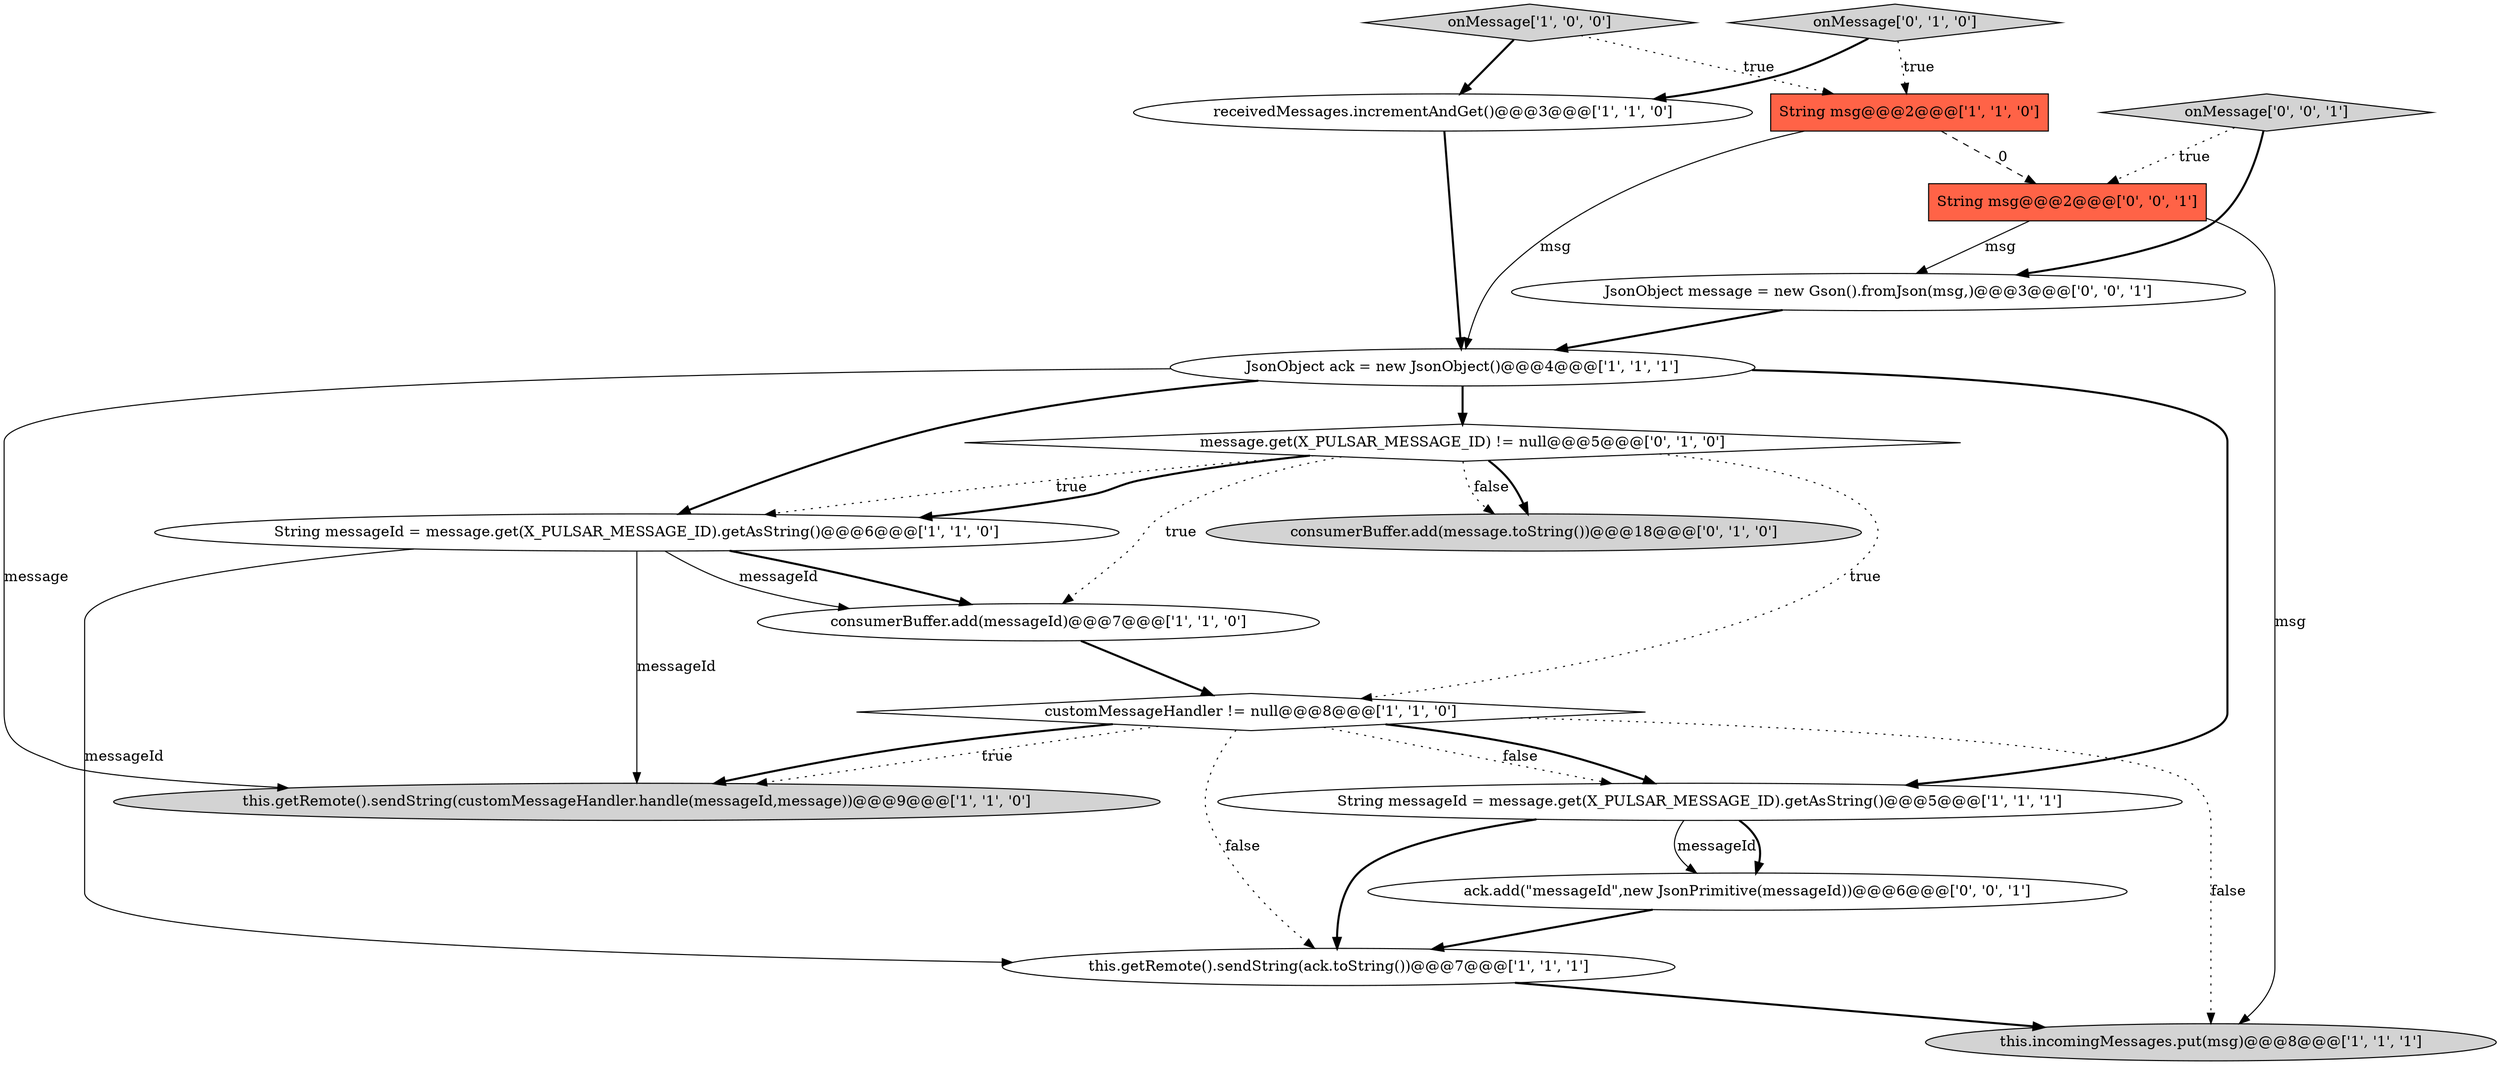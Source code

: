digraph {
10 [style = filled, label = "this.incomingMessages.put(msg)@@@8@@@['1', '1', '1']", fillcolor = lightgray, shape = ellipse image = "AAA0AAABBB1BBB"];
12 [style = filled, label = "message.get(X_PULSAR_MESSAGE_ID) != null@@@5@@@['0', '1', '0']", fillcolor = white, shape = diamond image = "AAA1AAABBB2BBB"];
14 [style = filled, label = "ack.add(\"messageId\",new JsonPrimitive(messageId))@@@6@@@['0', '0', '1']", fillcolor = white, shape = ellipse image = "AAA0AAABBB3BBB"];
16 [style = filled, label = "String msg@@@2@@@['0', '0', '1']", fillcolor = tomato, shape = box image = "AAA0AAABBB3BBB"];
15 [style = filled, label = "onMessage['0', '0', '1']", fillcolor = lightgray, shape = diamond image = "AAA0AAABBB3BBB"];
11 [style = filled, label = "consumerBuffer.add(message.toString())@@@18@@@['0', '1', '0']", fillcolor = lightgray, shape = ellipse image = "AAA1AAABBB2BBB"];
5 [style = filled, label = "String msg@@@2@@@['1', '1', '0']", fillcolor = tomato, shape = box image = "AAA0AAABBB1BBB"];
7 [style = filled, label = "this.getRemote().sendString(ack.toString())@@@7@@@['1', '1', '1']", fillcolor = white, shape = ellipse image = "AAA0AAABBB1BBB"];
3 [style = filled, label = "this.getRemote().sendString(customMessageHandler.handle(messageId,message))@@@9@@@['1', '1', '0']", fillcolor = lightgray, shape = ellipse image = "AAA0AAABBB1BBB"];
2 [style = filled, label = "String messageId = message.get(X_PULSAR_MESSAGE_ID).getAsString()@@@5@@@['1', '1', '1']", fillcolor = white, shape = ellipse image = "AAA0AAABBB1BBB"];
6 [style = filled, label = "JsonObject ack = new JsonObject()@@@4@@@['1', '1', '1']", fillcolor = white, shape = ellipse image = "AAA0AAABBB1BBB"];
8 [style = filled, label = "String messageId = message.get(X_PULSAR_MESSAGE_ID).getAsString()@@@6@@@['1', '1', '0']", fillcolor = white, shape = ellipse image = "AAA0AAABBB1BBB"];
9 [style = filled, label = "receivedMessages.incrementAndGet()@@@3@@@['1', '1', '0']", fillcolor = white, shape = ellipse image = "AAA0AAABBB1BBB"];
1 [style = filled, label = "customMessageHandler != null@@@8@@@['1', '1', '0']", fillcolor = white, shape = diamond image = "AAA0AAABBB1BBB"];
17 [style = filled, label = "JsonObject message = new Gson().fromJson(msg,)@@@3@@@['0', '0', '1']", fillcolor = white, shape = ellipse image = "AAA0AAABBB3BBB"];
0 [style = filled, label = "onMessage['1', '0', '0']", fillcolor = lightgray, shape = diamond image = "AAA0AAABBB1BBB"];
13 [style = filled, label = "onMessage['0', '1', '0']", fillcolor = lightgray, shape = diamond image = "AAA0AAABBB2BBB"];
4 [style = filled, label = "consumerBuffer.add(messageId)@@@7@@@['1', '1', '0']", fillcolor = white, shape = ellipse image = "AAA0AAABBB1BBB"];
16->17 [style = solid, label="msg"];
14->7 [style = bold, label=""];
6->3 [style = solid, label="message"];
5->16 [style = dashed, label="0"];
8->4 [style = bold, label=""];
7->10 [style = bold, label=""];
2->7 [style = bold, label=""];
0->9 [style = bold, label=""];
8->3 [style = solid, label="messageId"];
1->10 [style = dotted, label="false"];
12->11 [style = dotted, label="false"];
6->8 [style = bold, label=""];
4->1 [style = bold, label=""];
6->2 [style = bold, label=""];
9->6 [style = bold, label=""];
0->5 [style = dotted, label="true"];
12->8 [style = dotted, label="true"];
1->3 [style = bold, label=""];
1->3 [style = dotted, label="true"];
12->4 [style = dotted, label="true"];
2->14 [style = solid, label="messageId"];
17->6 [style = bold, label=""];
6->12 [style = bold, label=""];
5->6 [style = solid, label="msg"];
1->2 [style = dotted, label="false"];
15->16 [style = dotted, label="true"];
1->7 [style = dotted, label="false"];
12->11 [style = bold, label=""];
2->14 [style = bold, label=""];
16->10 [style = solid, label="msg"];
13->9 [style = bold, label=""];
13->5 [style = dotted, label="true"];
12->1 [style = dotted, label="true"];
12->8 [style = bold, label=""];
8->7 [style = solid, label="messageId"];
1->2 [style = bold, label=""];
8->4 [style = solid, label="messageId"];
15->17 [style = bold, label=""];
}
